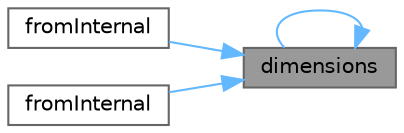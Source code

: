 digraph "dimensions"
{
 // LATEX_PDF_SIZE
  bgcolor="transparent";
  edge [fontname=Helvetica,fontsize=10,labelfontname=Helvetica,labelfontsize=10];
  node [fontname=Helvetica,fontsize=10,shape=box,height=0.2,width=0.4];
  rankdir="RL";
  Node1 [id="Node000001",label="dimensions",height=0.2,width=0.4,color="gray40", fillcolor="grey60", style="filled", fontcolor="black",tooltip="Array of each dimension."];
  Node1 -> Node1 [id="edge1_Node000001_Node000001",dir="back",color="steelblue1",style="solid",tooltip=" "];
  Node1 -> Node2 [id="edge2_Node000001_Node000002",dir="back",color="steelblue1",style="solid",tooltip=" "];
  Node2 [id="Node000002",label="fromInternal",height=0.2,width=0.4,color="grey40", fillcolor="white", style="filled",URL="$classmexplus_1_1_mx_array.html#a98ac9343a35f43e509389af4b1f7645f",tooltip="Container with unsigned char."];
  Node1 -> Node3 [id="edge3_Node000001_Node000003",dir="back",color="steelblue1",style="solid",tooltip=" "];
  Node3 [id="Node000003",label="fromInternal",height=0.2,width=0.4,color="grey40", fillcolor="white", style="filled",URL="$classmexplus_1_1_mx_array.html#a38eecb68356c107960d0f52c168a2f5b",tooltip="Containter with signed char."];
}
